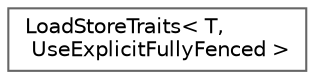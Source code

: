 digraph "类继承关系图"
{
 // LATEX_PDF_SIZE
  bgcolor="transparent";
  edge [fontname=Helvetica,fontsize=10,labelfontname=Helvetica,labelfontsize=10];
  node [fontname=Helvetica,fontsize=10,shape=box,height=0.2,width=0.4];
  rankdir="LR";
  Node0 [id="Node000000",label="LoadStoreTraits\< T,\l UseExplicitFullyFenced \>",height=0.2,width=0.4,color="grey40", fillcolor="white", style="filled",URL="$struct_load_store_traits_3_01_t_00_01_use_explicit_fully_fenced_01_4.html",tooltip=" "];
}
